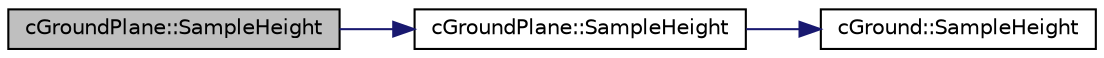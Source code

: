 digraph "cGroundPlane::SampleHeight"
{
 // LATEX_PDF_SIZE
  edge [fontname="Helvetica",fontsize="10",labelfontname="Helvetica",labelfontsize="10"];
  node [fontname="Helvetica",fontsize="10",shape=record];
  rankdir="LR";
  Node1 [label="cGroundPlane::SampleHeight",height=0.2,width=0.4,color="black", fillcolor="grey75", style="filled", fontcolor="black",tooltip=" "];
  Node1 -> Node2 [color="midnightblue",fontsize="10",style="solid",fontname="Helvetica"];
  Node2 [label="cGroundPlane::SampleHeight",height=0.2,width=0.4,color="black", fillcolor="white", style="filled",URL="$classc_ground_plane.html#a13eff7f98229521fb09c9463aaf35288",tooltip=" "];
  Node2 -> Node3 [color="midnightblue",fontsize="10",style="solid",fontname="Helvetica"];
  Node3 [label="cGround::SampleHeight",height=0.2,width=0.4,color="black", fillcolor="white", style="filled",URL="$classc_ground.html#a305ccfe24aa0ad9301bf37f0198e37de",tooltip=" "];
}
